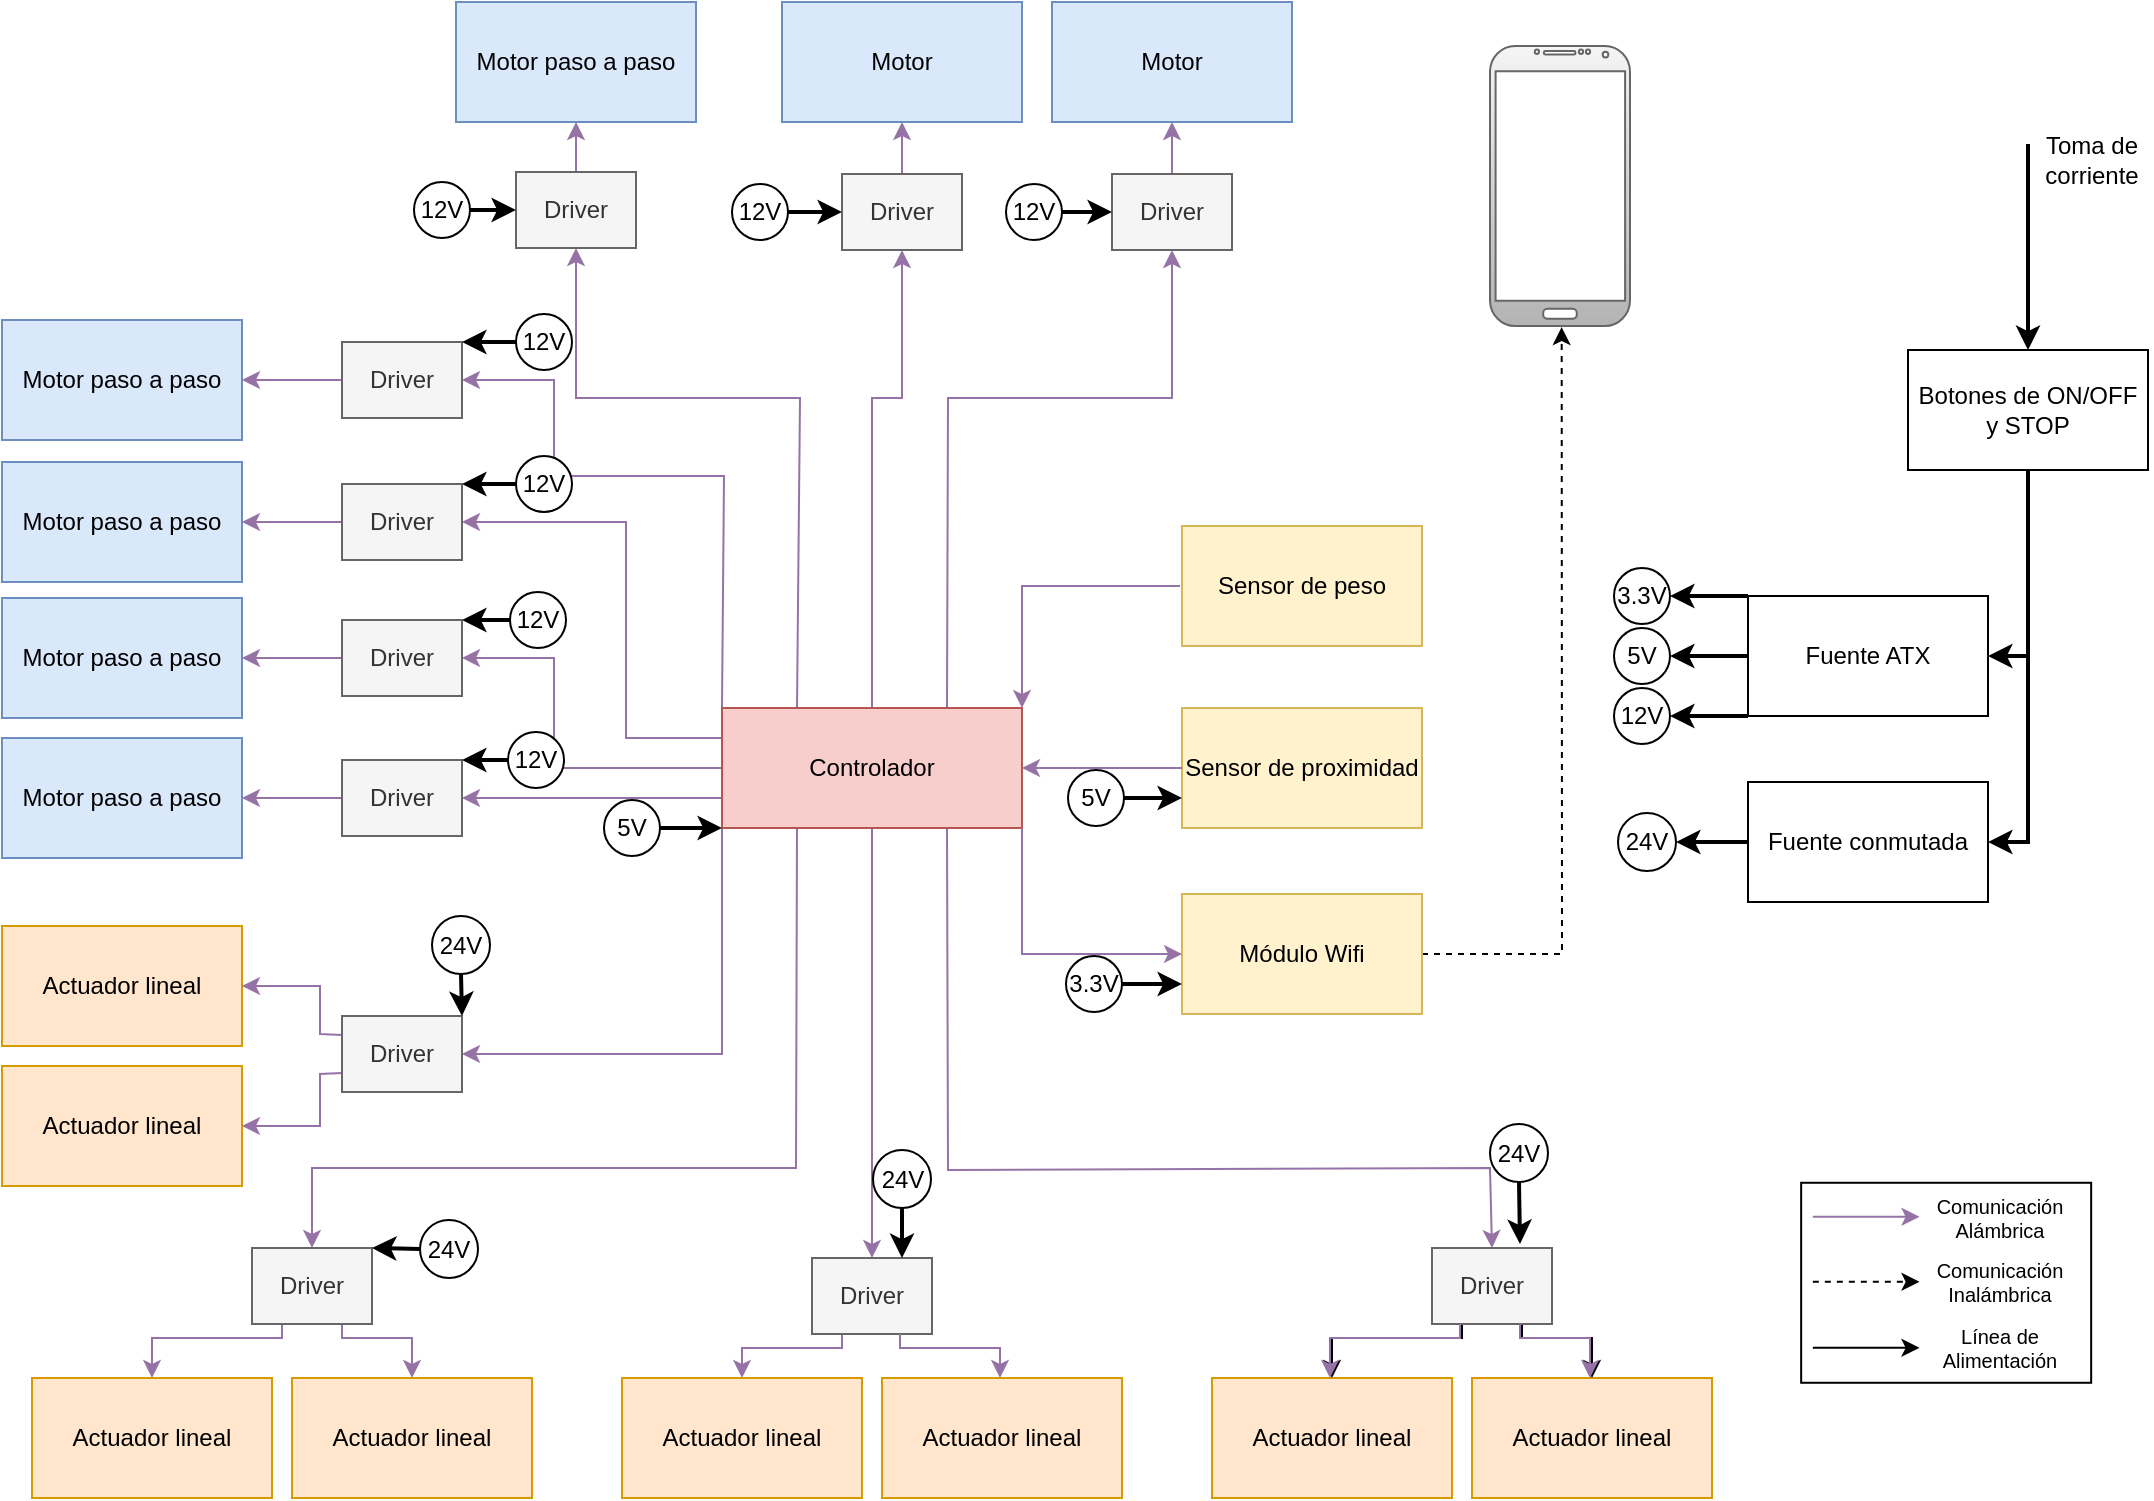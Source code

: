 <mxfile>
    <diagram id="3RIaM0nPobOqY_DHJ4cP" name="Diagrama de bloques">
        <mxGraphModel dx="178" dy="158" grid="1" gridSize="1" guides="1" tooltips="1" connect="1" arrows="1" fold="1" page="1" pageScale="1" pageWidth="1169" pageHeight="827" background="none" math="0" shadow="0">
            <root>
                <mxCell id="ZfgvCWY8uQO-ZzM3Zq0S-0"/>
                <mxCell id="ZfgvCWY8uQO-ZzM3Zq0S-1" parent="ZfgvCWY8uQO-ZzM3Zq0S-0"/>
                <mxCell id="3" style="edgeStyle=none;rounded=0;html=1;exitX=0;exitY=1;exitDx=0;exitDy=0;entryX=1;entryY=0.5;entryDx=0;entryDy=0;strokeColor=#9673A6;" parent="ZfgvCWY8uQO-ZzM3Zq0S-1" source="HcdejfVXzcHdBgpmOW6b-0" target="n4jpI3LOvl5ExqaiL1yZ-33" edge="1">
                    <mxGeometry relative="1" as="geometry">
                        <Array as="points">
                            <mxPoint x="425" y="563"/>
                        </Array>
                    </mxGeometry>
                </mxCell>
                <mxCell id="4" style="edgeStyle=none;rounded=0;html=1;exitX=0.25;exitY=1;exitDx=0;exitDy=0;entryX=0.5;entryY=0;entryDx=0;entryDy=0;strokeColor=#9673A6;" parent="ZfgvCWY8uQO-ZzM3Zq0S-1" source="HcdejfVXzcHdBgpmOW6b-0" target="n4jpI3LOvl5ExqaiL1yZ-22" edge="1">
                    <mxGeometry relative="1" as="geometry">
                        <Array as="points">
                            <mxPoint x="462" y="620"/>
                            <mxPoint x="220" y="620"/>
                        </Array>
                    </mxGeometry>
                </mxCell>
                <mxCell id="5" style="edgeStyle=none;rounded=0;html=1;exitX=0.5;exitY=1;exitDx=0;exitDy=0;entryX=0.5;entryY=0;entryDx=0;entryDy=0;strokeColor=#9673A6;" parent="ZfgvCWY8uQO-ZzM3Zq0S-1" source="HcdejfVXzcHdBgpmOW6b-0" target="n4jpI3LOvl5ExqaiL1yZ-21" edge="1">
                    <mxGeometry relative="1" as="geometry"/>
                </mxCell>
                <mxCell id="10" style="edgeStyle=none;rounded=0;html=1;exitX=0.75;exitY=1;exitDx=0;exitDy=0;entryX=0.5;entryY=0;entryDx=0;entryDy=0;strokeColor=#9673A6;" parent="ZfgvCWY8uQO-ZzM3Zq0S-1" source="HcdejfVXzcHdBgpmOW6b-0" target="n4jpI3LOvl5ExqaiL1yZ-11" edge="1">
                    <mxGeometry relative="1" as="geometry">
                        <Array as="points">
                            <mxPoint x="538" y="621"/>
                            <mxPoint x="809" y="620"/>
                        </Array>
                    </mxGeometry>
                </mxCell>
                <mxCell id="23" style="edgeStyle=none;html=1;entryX=0.5;entryY=1;entryDx=0;entryDy=0;rounded=0;strokeColor=#9673A6;exitX=0.25;exitY=0;exitDx=0;exitDy=0;" parent="ZfgvCWY8uQO-ZzM3Zq0S-1" source="HcdejfVXzcHdBgpmOW6b-0" target="gGgjIgg9ALptXDovg6Rq-4" edge="1">
                    <mxGeometry relative="1" as="geometry">
                        <Array as="points">
                            <mxPoint x="464" y="235"/>
                            <mxPoint x="352" y="235"/>
                        </Array>
                        <mxPoint x="464" y="376" as="sourcePoint"/>
                    </mxGeometry>
                </mxCell>
                <mxCell id="24" style="edgeStyle=none;html=1;exitX=0;exitY=0.25;exitDx=0;exitDy=0;entryX=1;entryY=0.5;entryDx=0;entryDy=0;rounded=0;strokeColor=#9673A6;" parent="ZfgvCWY8uQO-ZzM3Zq0S-1" source="HcdejfVXzcHdBgpmOW6b-0" target="gGgjIgg9ALptXDovg6Rq-1" edge="1">
                    <mxGeometry relative="1" as="geometry">
                        <Array as="points">
                            <mxPoint x="377" y="405"/>
                            <mxPoint x="377" y="297"/>
                        </Array>
                    </mxGeometry>
                </mxCell>
                <mxCell id="25" style="edgeStyle=none;html=1;exitX=0;exitY=0.75;exitDx=0;exitDy=0;entryX=1;entryY=0.5;entryDx=0;entryDy=0;strokeColor=#9673A6;" parent="ZfgvCWY8uQO-ZzM3Zq0S-1" source="HcdejfVXzcHdBgpmOW6b-0" target="gGgjIgg9ALptXDovg6Rq-3" edge="1">
                    <mxGeometry relative="1" as="geometry"/>
                </mxCell>
                <mxCell id="26" style="edgeStyle=none;html=1;exitX=0;exitY=0.5;exitDx=0;exitDy=0;entryX=1;entryY=0.5;entryDx=0;entryDy=0;rounded=0;strokeColor=#9673A6;" parent="ZfgvCWY8uQO-ZzM3Zq0S-1" source="HcdejfVXzcHdBgpmOW6b-0" target="gGgjIgg9ALptXDovg6Rq-2" edge="1">
                    <mxGeometry relative="1" as="geometry">
                        <Array as="points">
                            <mxPoint x="341" y="420"/>
                            <mxPoint x="341" y="365"/>
                        </Array>
                    </mxGeometry>
                </mxCell>
                <mxCell id="27" style="edgeStyle=none;html=1;entryX=1;entryY=0.5;entryDx=0;entryDy=0;rounded=0;strokeColor=#9673A6;exitX=0;exitY=0;exitDx=0;exitDy=0;" parent="ZfgvCWY8uQO-ZzM3Zq0S-1" source="HcdejfVXzcHdBgpmOW6b-0" target="gGgjIgg9ALptXDovg6Rq-0" edge="1">
                    <mxGeometry relative="1" as="geometry">
                        <Array as="points">
                            <mxPoint x="426" y="274"/>
                            <mxPoint x="341" y="274"/>
                            <mxPoint x="341" y="226"/>
                        </Array>
                        <mxPoint x="432" y="372" as="sourcePoint"/>
                    </mxGeometry>
                </mxCell>
                <mxCell id="40" style="edgeStyle=none;rounded=0;html=1;exitX=0.5;exitY=0;exitDx=0;exitDy=0;entryX=0.5;entryY=1;entryDx=0;entryDy=0;strokeColor=#9673A6;" edge="1" parent="ZfgvCWY8uQO-ZzM3Zq0S-1" source="HcdejfVXzcHdBgpmOW6b-0" target="7CPGIxIZQ8hZQyqjK1_T-6">
                    <mxGeometry relative="1" as="geometry">
                        <Array as="points">
                            <mxPoint x="500" y="235"/>
                            <mxPoint x="515" y="235"/>
                        </Array>
                    </mxGeometry>
                </mxCell>
                <mxCell id="41" style="edgeStyle=none;rounded=0;html=1;exitX=0.75;exitY=0;exitDx=0;exitDy=0;entryX=0.5;entryY=1;entryDx=0;entryDy=0;strokeColor=#9673A6;" edge="1" parent="ZfgvCWY8uQO-ZzM3Zq0S-1" source="HcdejfVXzcHdBgpmOW6b-0" target="37">
                    <mxGeometry relative="1" as="geometry">
                        <Array as="points">
                            <mxPoint x="538" y="235"/>
                            <mxPoint x="650" y="235"/>
                        </Array>
                    </mxGeometry>
                </mxCell>
                <mxCell id="HcdejfVXzcHdBgpmOW6b-0" value="Controlador" style="rounded=0;whiteSpace=wrap;html=1;fillColor=#f8cecc;strokeColor=#b85450;" parent="ZfgvCWY8uQO-ZzM3Zq0S-1" vertex="1">
                    <mxGeometry x="425" y="390" width="150" height="60" as="geometry"/>
                </mxCell>
                <mxCell id="HcdejfVXzcHdBgpmOW6b-21" value="Motor paso a paso" style="rounded=0;whiteSpace=wrap;html=1;fillColor=#dae8fc;strokeColor=#6c8ebf;" parent="ZfgvCWY8uQO-ZzM3Zq0S-1" vertex="1">
                    <mxGeometry x="65" y="196" width="120" height="60" as="geometry"/>
                </mxCell>
                <mxCell id="HcdejfVXzcHdBgpmOW6b-22" value="Actuador lineal" style="rounded=0;whiteSpace=wrap;html=1;fillColor=#ffe6cc;strokeColor=#d79b00;" parent="ZfgvCWY8uQO-ZzM3Zq0S-1" vertex="1">
                    <mxGeometry x="800" y="725" width="120" height="60" as="geometry"/>
                </mxCell>
                <mxCell id="HcdejfVXzcHdBgpmOW6b-23" value="Actuador lineal" style="rounded=0;whiteSpace=wrap;html=1;fillColor=#ffe6cc;strokeColor=#d79b00;" parent="ZfgvCWY8uQO-ZzM3Zq0S-1" vertex="1">
                    <mxGeometry x="65" y="569" width="120" height="60" as="geometry"/>
                </mxCell>
                <mxCell id="HcdejfVXzcHdBgpmOW6b-24" value="Motor paso a paso" style="rounded=0;whiteSpace=wrap;html=1;fillColor=#dae8fc;strokeColor=#6c8ebf;" parent="ZfgvCWY8uQO-ZzM3Zq0S-1" vertex="1">
                    <mxGeometry x="65" y="267" width="120" height="60" as="geometry"/>
                </mxCell>
                <mxCell id="HcdejfVXzcHdBgpmOW6b-25" value="Motor paso a paso" style="rounded=0;whiteSpace=wrap;html=1;fillColor=#dae8fc;strokeColor=#6c8ebf;" parent="ZfgvCWY8uQO-ZzM3Zq0S-1" vertex="1">
                    <mxGeometry x="65" y="335" width="120" height="60" as="geometry"/>
                </mxCell>
                <mxCell id="HcdejfVXzcHdBgpmOW6b-26" value="Motor paso a paso" style="rounded=0;whiteSpace=wrap;html=1;fillColor=#dae8fc;strokeColor=#6c8ebf;" parent="ZfgvCWY8uQO-ZzM3Zq0S-1" vertex="1">
                    <mxGeometry x="65" y="405" width="120" height="60" as="geometry"/>
                </mxCell>
                <mxCell id="HcdejfVXzcHdBgpmOW6b-27" value="Actuador lineal" style="rounded=0;whiteSpace=wrap;html=1;fillColor=#ffe6cc;strokeColor=#d79b00;" parent="ZfgvCWY8uQO-ZzM3Zq0S-1" vertex="1">
                    <mxGeometry x="80" y="725" width="120" height="60" as="geometry"/>
                </mxCell>
                <mxCell id="HcdejfVXzcHdBgpmOW6b-28" value="Actuador lineal" style="rounded=0;whiteSpace=wrap;html=1;fillColor=#ffe6cc;strokeColor=#d79b00;" parent="ZfgvCWY8uQO-ZzM3Zq0S-1" vertex="1">
                    <mxGeometry x="505" y="725" width="120" height="60" as="geometry"/>
                </mxCell>
                <mxCell id="HcdejfVXzcHdBgpmOW6b-29" value="Actuador lineal" style="rounded=0;whiteSpace=wrap;html=1;fillColor=#ffe6cc;strokeColor=#d79b00;" parent="ZfgvCWY8uQO-ZzM3Zq0S-1" vertex="1">
                    <mxGeometry x="670" y="725" width="120" height="60" as="geometry"/>
                </mxCell>
                <mxCell id="HcdejfVXzcHdBgpmOW6b-30" value="Actuador lineal" style="rounded=0;whiteSpace=wrap;html=1;fillColor=#ffe6cc;strokeColor=#d79b00;" parent="ZfgvCWY8uQO-ZzM3Zq0S-1" vertex="1">
                    <mxGeometry x="210" y="725" width="120" height="60" as="geometry"/>
                </mxCell>
                <mxCell id="HcdejfVXzcHdBgpmOW6b-31" value="Actuador lineal" style="rounded=0;whiteSpace=wrap;html=1;fillColor=#ffe6cc;strokeColor=#d79b00;" parent="ZfgvCWY8uQO-ZzM3Zq0S-1" vertex="1">
                    <mxGeometry x="375" y="725" width="120" height="60" as="geometry"/>
                </mxCell>
                <mxCell id="HcdejfVXzcHdBgpmOW6b-13" value="Actuador lineal" style="rounded=0;whiteSpace=wrap;html=1;fillColor=#ffe6cc;strokeColor=#d79b00;" parent="ZfgvCWY8uQO-ZzM3Zq0S-1" vertex="1">
                    <mxGeometry x="65" y="499" width="120" height="60" as="geometry"/>
                </mxCell>
                <mxCell id="HcdejfVXzcHdBgpmOW6b-16" value="" style="verticalLabelPosition=bottom;verticalAlign=top;html=1;shadow=0;dashed=0;strokeWidth=1;shape=mxgraph.android.phone2;strokeColor=#666666;fillColor=#f5f5f5;gradientColor=#b3b3b3;" parent="ZfgvCWY8uQO-ZzM3Zq0S-1" vertex="1">
                    <mxGeometry x="809" y="59" width="70" height="140" as="geometry"/>
                </mxCell>
                <mxCell id="HcdejfVXzcHdBgpmOW6b-17" value="Sensor de proximidad" style="rounded=0;whiteSpace=wrap;html=1;fillColor=#fff2cc;strokeColor=#d6b656;" parent="ZfgvCWY8uQO-ZzM3Zq0S-1" vertex="1">
                    <mxGeometry x="655" y="390" width="120" height="60" as="geometry"/>
                </mxCell>
                <mxCell id="36" style="edgeStyle=none;rounded=0;html=1;exitX=1;exitY=0.5;exitDx=0;exitDy=0;entryX=0.512;entryY=1.004;entryDx=0;entryDy=0;entryPerimeter=0;startArrow=none;startFill=0;endArrow=classic;endFill=1;strokeColor=#000000;dashed=1;" parent="ZfgvCWY8uQO-ZzM3Zq0S-1" source="HcdejfVXzcHdBgpmOW6b-18" target="HcdejfVXzcHdBgpmOW6b-16" edge="1">
                    <mxGeometry relative="1" as="geometry">
                        <Array as="points">
                            <mxPoint x="845" y="513"/>
                        </Array>
                    </mxGeometry>
                </mxCell>
                <mxCell id="HcdejfVXzcHdBgpmOW6b-18" value="Módulo Wifi" style="rounded=0;whiteSpace=wrap;html=1;fillColor=#fff2cc;strokeColor=#d6b656;" parent="ZfgvCWY8uQO-ZzM3Zq0S-1" vertex="1">
                    <mxGeometry x="655" y="483" width="120" height="60" as="geometry"/>
                </mxCell>
                <mxCell id="HcdejfVXzcHdBgpmOW6b-6" value="Motor" style="rounded=0;whiteSpace=wrap;html=1;fillColor=#dae8fc;strokeColor=#6c8ebf;" parent="ZfgvCWY8uQO-ZzM3Zq0S-1" vertex="1">
                    <mxGeometry x="590" y="37" width="120" height="60" as="geometry"/>
                </mxCell>
                <mxCell id="HcdejfVXzcHdBgpmOW6b-7" value="Sensor de peso" style="rounded=0;whiteSpace=wrap;html=1;fillColor=#fff2cc;strokeColor=#d6b656;" parent="ZfgvCWY8uQO-ZzM3Zq0S-1" vertex="1">
                    <mxGeometry x="655" y="299" width="120" height="60" as="geometry"/>
                </mxCell>
                <mxCell id="HcdejfVXzcHdBgpmOW6b-10" value="Motor paso a paso" style="rounded=0;whiteSpace=wrap;html=1;fillColor=#dae8fc;strokeColor=#6c8ebf;" parent="ZfgvCWY8uQO-ZzM3Zq0S-1" vertex="1">
                    <mxGeometry x="292" y="37" width="120" height="60" as="geometry"/>
                </mxCell>
                <mxCell id="HcdejfVXzcHdBgpmOW6b-3" value="Motor" style="rounded=0;whiteSpace=wrap;html=1;fillColor=#dae8fc;strokeColor=#6c8ebf;" parent="ZfgvCWY8uQO-ZzM3Zq0S-1" vertex="1">
                    <mxGeometry x="455" y="37" width="120" height="60" as="geometry"/>
                </mxCell>
                <mxCell id="31" style="edgeStyle=none;html=1;exitX=0;exitY=0.5;exitDx=0;exitDy=0;entryX=1;entryY=0.5;entryDx=0;entryDy=0;strokeColor=#9673A6;" parent="ZfgvCWY8uQO-ZzM3Zq0S-1" source="gGgjIgg9ALptXDovg6Rq-0" target="HcdejfVXzcHdBgpmOW6b-21" edge="1">
                    <mxGeometry relative="1" as="geometry"/>
                </mxCell>
                <mxCell id="gGgjIgg9ALptXDovg6Rq-0" value="Driver" style="rounded=0;whiteSpace=wrap;html=1;fillColor=#f5f5f5;fontColor=#333333;strokeColor=#666666;" parent="ZfgvCWY8uQO-ZzM3Zq0S-1" vertex="1">
                    <mxGeometry x="235" y="207" width="60" height="38" as="geometry"/>
                </mxCell>
                <mxCell id="30" style="edgeStyle=none;html=1;exitX=0;exitY=0.5;exitDx=0;exitDy=0;entryX=1;entryY=0.5;entryDx=0;entryDy=0;strokeColor=#9673A6;" parent="ZfgvCWY8uQO-ZzM3Zq0S-1" source="gGgjIgg9ALptXDovg6Rq-1" target="HcdejfVXzcHdBgpmOW6b-24" edge="1">
                    <mxGeometry relative="1" as="geometry"/>
                </mxCell>
                <mxCell id="gGgjIgg9ALptXDovg6Rq-1" value="Driver" style="rounded=0;whiteSpace=wrap;html=1;fillColor=#f5f5f5;fontColor=#333333;strokeColor=#666666;" parent="ZfgvCWY8uQO-ZzM3Zq0S-1" vertex="1">
                    <mxGeometry x="235" y="278" width="60" height="38" as="geometry"/>
                </mxCell>
                <mxCell id="29" style="edgeStyle=none;html=1;exitX=0;exitY=0.5;exitDx=0;exitDy=0;entryX=1;entryY=0.5;entryDx=0;entryDy=0;strokeColor=#9673A6;" parent="ZfgvCWY8uQO-ZzM3Zq0S-1" source="gGgjIgg9ALptXDovg6Rq-2" target="HcdejfVXzcHdBgpmOW6b-25" edge="1">
                    <mxGeometry relative="1" as="geometry"/>
                </mxCell>
                <mxCell id="gGgjIgg9ALptXDovg6Rq-2" value="Driver" style="rounded=0;whiteSpace=wrap;html=1;fillColor=#f5f5f5;fontColor=#333333;strokeColor=#666666;" parent="ZfgvCWY8uQO-ZzM3Zq0S-1" vertex="1">
                    <mxGeometry x="235" y="346" width="60" height="38" as="geometry"/>
                </mxCell>
                <mxCell id="28" style="edgeStyle=none;html=1;exitX=0;exitY=0.5;exitDx=0;exitDy=0;entryX=1;entryY=0.5;entryDx=0;entryDy=0;strokeColor=#9673A6;" parent="ZfgvCWY8uQO-ZzM3Zq0S-1" source="gGgjIgg9ALptXDovg6Rq-3" target="HcdejfVXzcHdBgpmOW6b-26" edge="1">
                    <mxGeometry relative="1" as="geometry"/>
                </mxCell>
                <mxCell id="gGgjIgg9ALptXDovg6Rq-3" value="Driver" style="rounded=0;whiteSpace=wrap;html=1;fillColor=#f5f5f5;fontColor=#333333;strokeColor=#666666;" parent="ZfgvCWY8uQO-ZzM3Zq0S-1" vertex="1">
                    <mxGeometry x="235" y="416" width="60" height="38" as="geometry"/>
                </mxCell>
                <mxCell id="32" style="edgeStyle=none;rounded=0;html=1;exitX=0.5;exitY=0;exitDx=0;exitDy=0;entryX=0.5;entryY=1;entryDx=0;entryDy=0;strokeColor=#9673A6;" parent="ZfgvCWY8uQO-ZzM3Zq0S-1" source="gGgjIgg9ALptXDovg6Rq-4" target="HcdejfVXzcHdBgpmOW6b-10" edge="1">
                    <mxGeometry relative="1" as="geometry"/>
                </mxCell>
                <mxCell id="gGgjIgg9ALptXDovg6Rq-4" value="Driver" style="rounded=0;whiteSpace=wrap;html=1;fillColor=#f5f5f5;fontColor=#333333;strokeColor=#666666;" parent="ZfgvCWY8uQO-ZzM3Zq0S-1" vertex="1">
                    <mxGeometry x="322" y="122" width="60" height="38" as="geometry"/>
                </mxCell>
                <mxCell id="11" style="edgeStyle=none;rounded=0;html=1;exitX=0.25;exitY=1;exitDx=0;exitDy=0;entryX=0.5;entryY=0;entryDx=0;entryDy=0;" parent="ZfgvCWY8uQO-ZzM3Zq0S-1" source="n4jpI3LOvl5ExqaiL1yZ-11" target="HcdejfVXzcHdBgpmOW6b-29" edge="1">
                    <mxGeometry relative="1" as="geometry">
                        <Array as="points">
                            <mxPoint x="795" y="705"/>
                            <mxPoint x="730" y="705"/>
                        </Array>
                    </mxGeometry>
                </mxCell>
                <mxCell id="12" style="edgeStyle=none;rounded=0;html=1;exitX=0.75;exitY=1;exitDx=0;exitDy=0;entryX=0.5;entryY=0;entryDx=0;entryDy=0;" parent="ZfgvCWY8uQO-ZzM3Zq0S-1" source="n4jpI3LOvl5ExqaiL1yZ-11" target="HcdejfVXzcHdBgpmOW6b-22" edge="1">
                    <mxGeometry relative="1" as="geometry">
                        <Array as="points">
                            <mxPoint x="825" y="705"/>
                            <mxPoint x="860" y="705"/>
                        </Array>
                    </mxGeometry>
                </mxCell>
                <mxCell id="n4jpI3LOvl5ExqaiL1yZ-11" value="Driver" style="rounded=0;whiteSpace=wrap;html=1;fillColor=#f5f5f5;fontColor=#333333;strokeColor=#666666;" parent="ZfgvCWY8uQO-ZzM3Zq0S-1" vertex="1">
                    <mxGeometry x="780" y="660" width="60" height="38" as="geometry"/>
                </mxCell>
                <mxCell id="6" style="edgeStyle=none;rounded=0;html=1;exitX=0.25;exitY=1;exitDx=0;exitDy=0;entryX=0.5;entryY=0;entryDx=0;entryDy=0;strokeColor=#9673A6;" parent="ZfgvCWY8uQO-ZzM3Zq0S-1" source="n4jpI3LOvl5ExqaiL1yZ-21" target="HcdejfVXzcHdBgpmOW6b-31" edge="1">
                    <mxGeometry relative="1" as="geometry">
                        <Array as="points">
                            <mxPoint x="485" y="710"/>
                            <mxPoint x="435" y="710"/>
                        </Array>
                    </mxGeometry>
                </mxCell>
                <mxCell id="n4jpI3LOvl5ExqaiL1yZ-21" value="Driver" style="rounded=0;whiteSpace=wrap;html=1;fillColor=#f5f5f5;fontColor=#333333;strokeColor=#666666;" parent="ZfgvCWY8uQO-ZzM3Zq0S-1" vertex="1">
                    <mxGeometry x="470" y="665" width="60" height="38" as="geometry"/>
                </mxCell>
                <mxCell id="8" style="edgeStyle=none;rounded=0;html=1;exitX=0.25;exitY=1;exitDx=0;exitDy=0;entryX=0.5;entryY=0;entryDx=0;entryDy=0;strokeColor=#9673A6;" parent="ZfgvCWY8uQO-ZzM3Zq0S-1" source="n4jpI3LOvl5ExqaiL1yZ-22" target="HcdejfVXzcHdBgpmOW6b-27" edge="1">
                    <mxGeometry relative="1" as="geometry">
                        <Array as="points">
                            <mxPoint x="205" y="705"/>
                            <mxPoint x="140" y="705"/>
                        </Array>
                    </mxGeometry>
                </mxCell>
                <mxCell id="9" style="edgeStyle=none;rounded=0;html=1;exitX=0.75;exitY=1;exitDx=0;exitDy=0;entryX=0.5;entryY=0;entryDx=0;entryDy=0;strokeColor=#9673A6;" parent="ZfgvCWY8uQO-ZzM3Zq0S-1" source="n4jpI3LOvl5ExqaiL1yZ-22" target="HcdejfVXzcHdBgpmOW6b-30" edge="1">
                    <mxGeometry relative="1" as="geometry">
                        <Array as="points">
                            <mxPoint x="235" y="705"/>
                            <mxPoint x="270" y="705"/>
                        </Array>
                    </mxGeometry>
                </mxCell>
                <mxCell id="n4jpI3LOvl5ExqaiL1yZ-22" value="Driver" style="rounded=0;whiteSpace=wrap;html=1;fillColor=#f5f5f5;fontColor=#333333;strokeColor=#666666;" parent="ZfgvCWY8uQO-ZzM3Zq0S-1" vertex="1">
                    <mxGeometry x="190" y="660" width="60" height="38" as="geometry"/>
                </mxCell>
                <mxCell id="14" style="edgeStyle=none;rounded=0;html=1;exitX=0;exitY=0.25;exitDx=0;exitDy=0;entryX=1;entryY=0.5;entryDx=0;entryDy=0;strokeColor=#9673A6;" parent="ZfgvCWY8uQO-ZzM3Zq0S-1" source="n4jpI3LOvl5ExqaiL1yZ-33" target="HcdejfVXzcHdBgpmOW6b-13" edge="1">
                    <mxGeometry relative="1" as="geometry">
                        <Array as="points">
                            <mxPoint x="224" y="553"/>
                            <mxPoint x="224" y="529"/>
                        </Array>
                    </mxGeometry>
                </mxCell>
                <mxCell id="15" style="edgeStyle=none;rounded=0;html=1;exitX=0;exitY=0.75;exitDx=0;exitDy=0;entryX=1;entryY=0.5;entryDx=0;entryDy=0;strokeColor=#9673A6;" parent="ZfgvCWY8uQO-ZzM3Zq0S-1" source="n4jpI3LOvl5ExqaiL1yZ-33" target="HcdejfVXzcHdBgpmOW6b-23" edge="1">
                    <mxGeometry relative="1" as="geometry">
                        <Array as="points">
                            <mxPoint x="224" y="573"/>
                            <mxPoint x="224" y="599"/>
                        </Array>
                    </mxGeometry>
                </mxCell>
                <mxCell id="n4jpI3LOvl5ExqaiL1yZ-33" value="Driver" style="rounded=0;whiteSpace=wrap;html=1;fillColor=#f5f5f5;fontColor=#333333;strokeColor=#666666;" parent="ZfgvCWY8uQO-ZzM3Zq0S-1" vertex="1">
                    <mxGeometry x="235" y="544" width="60" height="38" as="geometry"/>
                </mxCell>
                <mxCell id="38" style="edgeStyle=none;html=1;exitX=0.5;exitY=0;exitDx=0;exitDy=0;entryX=0.5;entryY=1;entryDx=0;entryDy=0;rounded=0;strokeColor=#9673A6;" edge="1" parent="ZfgvCWY8uQO-ZzM3Zq0S-1" source="7CPGIxIZQ8hZQyqjK1_T-6" target="HcdejfVXzcHdBgpmOW6b-3">
                    <mxGeometry relative="1" as="geometry"/>
                </mxCell>
                <mxCell id="7CPGIxIZQ8hZQyqjK1_T-6" value="Driver" style="rounded=0;whiteSpace=wrap;html=1;fillColor=#f5f5f5;fontColor=#333333;strokeColor=#666666;" parent="ZfgvCWY8uQO-ZzM3Zq0S-1" vertex="1">
                    <mxGeometry x="485" y="123" width="60" height="38" as="geometry"/>
                </mxCell>
                <mxCell id="QLe5TOkUhKTWw5E4cF2b-10" value="" style="group" parent="ZfgvCWY8uQO-ZzM3Zq0S-1" vertex="1" connectable="0">
                    <mxGeometry x="970.416" y="630.607" width="139.164" height="96.783" as="geometry"/>
                </mxCell>
                <mxCell id="QLe5TOkUhKTWw5E4cF2b-1" value="" style="rounded=0;whiteSpace=wrap;html=1;" parent="QLe5TOkUhKTWw5E4cF2b-10" vertex="1">
                    <mxGeometry x="-5.836" y="-3.217" width="145" height="100" as="geometry"/>
                </mxCell>
                <mxCell id="QLe5TOkUhKTWw5E4cF2b-6" value="Comunicación Alámbrica" style="text;html=1;strokeColor=none;fillColor=none;align=center;verticalAlign=middle;whiteSpace=wrap;rounded=0;fontSize=10;" parent="QLe5TOkUhKTWw5E4cF2b-10" vertex="1">
                    <mxGeometry x="53.329" width="80" height="28.065" as="geometry"/>
                </mxCell>
                <mxCell id="QLe5TOkUhKTWw5E4cF2b-3" value="" style="endArrow=classic;html=1;rounded=0;sourcePerimeterSpacing=0;strokeColor=#9673a6;strokeWidth=1;jumpSize=6;fillColor=#e1d5e7;" parent="QLe5TOkUhKTWw5E4cF2b-10" edge="1">
                    <mxGeometry width="50" height="50" relative="1" as="geometry">
                        <mxPoint y="13.821" as="sourcePoint"/>
                        <mxPoint x="53.333" y="13.821" as="targetPoint"/>
                    </mxGeometry>
                </mxCell>
                <mxCell id="QLe5TOkUhKTWw5E4cF2b-4" value="" style="endArrow=classic;html=1;rounded=0;sourcePerimeterSpacing=0;strokeColor=default;strokeWidth=1;jumpSize=6;dashed=1;" parent="QLe5TOkUhKTWw5E4cF2b-10" edge="1">
                    <mxGeometry width="50" height="50" relative="1" as="geometry">
                        <mxPoint y="46.32" as="sourcePoint"/>
                        <mxPoint x="53.333" y="46.32" as="targetPoint"/>
                    </mxGeometry>
                </mxCell>
                <mxCell id="QLe5TOkUhKTWw5E4cF2b-5" value="" style="endArrow=classic;html=1;rounded=0;sourcePerimeterSpacing=0;strokeColor=default;strokeWidth=1;jumpSize=6;" parent="QLe5TOkUhKTWw5E4cF2b-10" edge="1">
                    <mxGeometry width="50" height="50" relative="1" as="geometry">
                        <mxPoint y="79.32" as="sourcePoint"/>
                        <mxPoint x="53.333" y="79.32" as="targetPoint"/>
                    </mxGeometry>
                </mxCell>
                <mxCell id="QLe5TOkUhKTWw5E4cF2b-7" value="Comunicación Inalámbrica" style="text;html=1;strokeColor=none;fillColor=none;align=center;verticalAlign=middle;whiteSpace=wrap;rounded=0;fontSize=10;" parent="QLe5TOkUhKTWw5E4cF2b-10" vertex="1">
                    <mxGeometry x="53.329" y="32.499" width="80" height="28.065" as="geometry"/>
                </mxCell>
                <mxCell id="QLe5TOkUhKTWw5E4cF2b-8" value="Línea de Alimentación" style="text;html=1;strokeColor=none;fillColor=none;align=center;verticalAlign=middle;whiteSpace=wrap;rounded=0;fontSize=10;" parent="QLe5TOkUhKTWw5E4cF2b-10" vertex="1">
                    <mxGeometry x="53.329" y="65.499" width="80" height="28.065" as="geometry"/>
                </mxCell>
                <mxCell id="16" value="" style="endArrow=none;html=1;entryX=0;entryY=0.5;entryDx=0;entryDy=0;rounded=0;strokeColor=#9673A6;exitX=1;exitY=0;exitDx=0;exitDy=0;endFill=0;startArrow=classic;startFill=1;" parent="ZfgvCWY8uQO-ZzM3Zq0S-1" source="HcdejfVXzcHdBgpmOW6b-0" edge="1">
                    <mxGeometry width="50" height="50" relative="1" as="geometry">
                        <mxPoint x="579" y="386" as="sourcePoint"/>
                        <mxPoint x="654" y="329" as="targetPoint"/>
                        <Array as="points">
                            <mxPoint x="575" y="329"/>
                        </Array>
                    </mxGeometry>
                </mxCell>
                <mxCell id="17" style="edgeStyle=none;rounded=0;html=1;exitX=0.75;exitY=1;exitDx=0;exitDy=0;entryX=0.5;entryY=0;entryDx=0;entryDy=0;strokeColor=#9673A6;" parent="ZfgvCWY8uQO-ZzM3Zq0S-1" edge="1">
                    <mxGeometry relative="1" as="geometry">
                        <mxPoint x="824" y="698" as="sourcePoint"/>
                        <mxPoint x="859" y="725" as="targetPoint"/>
                        <Array as="points">
                            <mxPoint x="824" y="705"/>
                            <mxPoint x="859" y="705"/>
                        </Array>
                    </mxGeometry>
                </mxCell>
                <mxCell id="18" style="edgeStyle=none;rounded=0;html=1;exitX=0.25;exitY=1;exitDx=0;exitDy=0;entryX=0.5;entryY=0;entryDx=0;entryDy=0;strokeColor=#9673A6;" parent="ZfgvCWY8uQO-ZzM3Zq0S-1" edge="1">
                    <mxGeometry relative="1" as="geometry">
                        <mxPoint x="794" y="698" as="sourcePoint"/>
                        <mxPoint x="729" y="725" as="targetPoint"/>
                        <Array as="points">
                            <mxPoint x="794" y="705"/>
                            <mxPoint x="729" y="705"/>
                        </Array>
                    </mxGeometry>
                </mxCell>
                <mxCell id="19" style="edgeStyle=none;rounded=0;html=1;exitX=0.75;exitY=1;exitDx=0;exitDy=0;entryX=0.5;entryY=0;entryDx=0;entryDy=0;strokeColor=#9673A6;" parent="ZfgvCWY8uQO-ZzM3Zq0S-1" edge="1">
                    <mxGeometry relative="1" as="geometry">
                        <mxPoint x="514" y="703" as="sourcePoint"/>
                        <mxPoint x="564" y="725" as="targetPoint"/>
                        <Array as="points">
                            <mxPoint x="514" y="710"/>
                            <mxPoint x="564" y="710"/>
                        </Array>
                    </mxGeometry>
                </mxCell>
                <mxCell id="20" value="" style="endArrow=none;html=1;rounded=0;strokeColor=#9673A6;exitX=1;exitY=0.5;exitDx=0;exitDy=0;entryX=0;entryY=0.5;entryDx=0;entryDy=0;endFill=0;startArrow=classic;startFill=1;" parent="ZfgvCWY8uQO-ZzM3Zq0S-1" source="HcdejfVXzcHdBgpmOW6b-0" target="HcdejfVXzcHdBgpmOW6b-17" edge="1">
                    <mxGeometry width="50" height="50" relative="1" as="geometry">
                        <mxPoint x="586" y="464" as="sourcePoint"/>
                        <mxPoint x="636" y="414" as="targetPoint"/>
                    </mxGeometry>
                </mxCell>
                <mxCell id="21" value="" style="endArrow=classic;html=1;rounded=0;strokeColor=#9673A6;exitX=1;exitY=1;exitDx=0;exitDy=0;entryX=0;entryY=0.5;entryDx=0;entryDy=0;" parent="ZfgvCWY8uQO-ZzM3Zq0S-1" source="HcdejfVXzcHdBgpmOW6b-0" target="HcdejfVXzcHdBgpmOW6b-18" edge="1">
                    <mxGeometry width="50" height="50" relative="1" as="geometry">
                        <mxPoint x="586" y="464" as="sourcePoint"/>
                        <mxPoint x="636" y="414" as="targetPoint"/>
                        <Array as="points">
                            <mxPoint x="575" y="513"/>
                        </Array>
                    </mxGeometry>
                </mxCell>
                <mxCell id="44" style="edgeStyle=none;rounded=0;html=1;exitX=0.5;exitY=1;exitDx=0;exitDy=0;entryX=1;entryY=0.5;entryDx=0;entryDy=0;strokeColor=#000000;strokeWidth=2;" edge="1" parent="ZfgvCWY8uQO-ZzM3Zq0S-1" source="xd3VHYTVoDXf9ygHEMZ8-38" target="42">
                    <mxGeometry relative="1" as="geometry">
                        <Array as="points">
                            <mxPoint x="1078" y="364"/>
                        </Array>
                    </mxGeometry>
                </mxCell>
                <mxCell id="xd3VHYTVoDXf9ygHEMZ8-38" value="Botones de ON/OFF y STOP" style="rounded=0;whiteSpace=wrap;html=1;" parent="ZfgvCWY8uQO-ZzM3Zq0S-1" vertex="1">
                    <mxGeometry x="1018" y="211" width="120" height="60" as="geometry"/>
                </mxCell>
                <mxCell id="xd3VHYTVoDXf9ygHEMZ8-39" value="" style="endArrow=classic;html=1;rounded=0;strokeColor=#000000;entryX=0.5;entryY=0;entryDx=0;entryDy=0;strokeWidth=2;" parent="ZfgvCWY8uQO-ZzM3Zq0S-1" target="xd3VHYTVoDXf9ygHEMZ8-38" edge="1">
                    <mxGeometry width="50" height="50" relative="1" as="geometry">
                        <mxPoint x="1078" y="108" as="sourcePoint"/>
                        <mxPoint x="900" y="236" as="targetPoint"/>
                    </mxGeometry>
                </mxCell>
                <mxCell id="xd3VHYTVoDXf9ygHEMZ8-40" value="Toma de corriente" style="text;html=1;strokeColor=none;fillColor=none;align=center;verticalAlign=middle;whiteSpace=wrap;rounded=0;" parent="ZfgvCWY8uQO-ZzM3Zq0S-1" vertex="1">
                    <mxGeometry x="1080" y="101" width="60" height="30" as="geometry"/>
                </mxCell>
                <mxCell id="39" style="edgeStyle=none;html=1;entryX=0.5;entryY=1;entryDx=0;entryDy=0;rounded=0;strokeColor=#9673A6;" edge="1" parent="ZfgvCWY8uQO-ZzM3Zq0S-1" source="37" target="HcdejfVXzcHdBgpmOW6b-6">
                    <mxGeometry relative="1" as="geometry"/>
                </mxCell>
                <mxCell id="37" value="Driver" style="rounded=0;whiteSpace=wrap;html=1;fillColor=#f5f5f5;fontColor=#333333;strokeColor=#666666;" vertex="1" parent="ZfgvCWY8uQO-ZzM3Zq0S-1">
                    <mxGeometry x="620" y="123" width="60" height="38" as="geometry"/>
                </mxCell>
                <mxCell id="42" value="Fuente ATX" style="rounded=0;whiteSpace=wrap;html=1;" vertex="1" parent="ZfgvCWY8uQO-ZzM3Zq0S-1">
                    <mxGeometry x="938" y="334" width="120" height="60" as="geometry"/>
                </mxCell>
                <mxCell id="43" value="Fuente conmutada" style="rounded=0;whiteSpace=wrap;html=1;" vertex="1" parent="ZfgvCWY8uQO-ZzM3Zq0S-1">
                    <mxGeometry x="938" y="427" width="120" height="60" as="geometry"/>
                </mxCell>
                <mxCell id="47" value="" style="endArrow=classic;html=1;rounded=0;strokeColor=#000000;strokeWidth=2;entryX=1;entryY=0.5;entryDx=0;entryDy=0;" edge="1" parent="ZfgvCWY8uQO-ZzM3Zq0S-1" target="43">
                    <mxGeometry width="50" height="50" relative="1" as="geometry">
                        <mxPoint x="1078" y="363" as="sourcePoint"/>
                        <mxPoint x="1191" y="348" as="targetPoint"/>
                        <Array as="points">
                            <mxPoint x="1078" y="457"/>
                        </Array>
                    </mxGeometry>
                </mxCell>
                <mxCell id="48" value="" style="endArrow=classic;html=1;rounded=0;strokeColor=#000000;strokeWidth=2;exitX=0;exitY=0;exitDx=0;exitDy=0;" edge="1" parent="ZfgvCWY8uQO-ZzM3Zq0S-1" source="42" target="49">
                    <mxGeometry width="50" height="50" relative="1" as="geometry">
                        <mxPoint x="739" y="464" as="sourcePoint"/>
                        <mxPoint x="907" y="349" as="targetPoint"/>
                    </mxGeometry>
                </mxCell>
                <mxCell id="49" value="3.3V" style="ellipse;whiteSpace=wrap;html=1;aspect=fixed;" vertex="1" parent="ZfgvCWY8uQO-ZzM3Zq0S-1">
                    <mxGeometry x="871" y="320" width="28" height="28" as="geometry"/>
                </mxCell>
                <mxCell id="50" value="" style="endArrow=classic;html=1;rounded=0;strokeColor=#000000;strokeWidth=2;exitX=0;exitY=0.5;exitDx=0;exitDy=0;" edge="1" parent="ZfgvCWY8uQO-ZzM3Zq0S-1" target="51" source="42">
                    <mxGeometry width="50" height="50" relative="1" as="geometry">
                        <mxPoint x="929" y="368" as="sourcePoint"/>
                        <mxPoint x="902" y="381" as="targetPoint"/>
                    </mxGeometry>
                </mxCell>
                <mxCell id="51" value="5V" style="ellipse;whiteSpace=wrap;html=1;aspect=fixed;" vertex="1" parent="ZfgvCWY8uQO-ZzM3Zq0S-1">
                    <mxGeometry x="871" y="350" width="28" height="28" as="geometry"/>
                </mxCell>
                <mxCell id="52" value="" style="endArrow=classic;html=1;rounded=0;strokeColor=#000000;strokeWidth=2;exitX=0;exitY=1;exitDx=0;exitDy=0;" edge="1" parent="ZfgvCWY8uQO-ZzM3Zq0S-1" target="53" source="42">
                    <mxGeometry width="50" height="50" relative="1" as="geometry">
                        <mxPoint x="944" y="391" as="sourcePoint"/>
                        <mxPoint x="907" y="409" as="targetPoint"/>
                    </mxGeometry>
                </mxCell>
                <mxCell id="53" value="12V" style="ellipse;whiteSpace=wrap;html=1;aspect=fixed;" vertex="1" parent="ZfgvCWY8uQO-ZzM3Zq0S-1">
                    <mxGeometry x="871" y="380" width="28" height="28" as="geometry"/>
                </mxCell>
                <mxCell id="54" value="" style="endArrow=classic;html=1;rounded=0;strokeColor=#000000;strokeWidth=2;exitX=0;exitY=0.5;exitDx=0;exitDy=0;exitPerimeter=0;" edge="1" parent="ZfgvCWY8uQO-ZzM3Zq0S-1" target="55" source="43">
                    <mxGeometry width="50" height="50" relative="1" as="geometry">
                        <mxPoint x="938" y="455.5" as="sourcePoint"/>
                        <mxPoint x="909" y="471.5" as="targetPoint"/>
                    </mxGeometry>
                </mxCell>
                <mxCell id="55" value="24V" style="ellipse;whiteSpace=wrap;html=1;aspect=fixed;" vertex="1" parent="ZfgvCWY8uQO-ZzM3Zq0S-1">
                    <mxGeometry x="873" y="442.5" width="29" height="29" as="geometry"/>
                </mxCell>
                <mxCell id="56" value="3.3V" style="ellipse;whiteSpace=wrap;html=1;aspect=fixed;" vertex="1" parent="ZfgvCWY8uQO-ZzM3Zq0S-1">
                    <mxGeometry x="597" y="514" width="28" height="28" as="geometry"/>
                </mxCell>
                <mxCell id="57" value="" style="endArrow=classic;html=1;rounded=0;strokeColor=#000000;strokeWidth=2;exitX=1;exitY=0.5;exitDx=0;exitDy=0;entryX=0;entryY=0.75;entryDx=0;entryDy=0;" edge="1" parent="ZfgvCWY8uQO-ZzM3Zq0S-1" source="56" target="HcdejfVXzcHdBgpmOW6b-18">
                    <mxGeometry width="50" height="50" relative="1" as="geometry">
                        <mxPoint x="661" y="556.25" as="sourcePoint"/>
                        <mxPoint x="621.998" y="555.998" as="targetPoint"/>
                    </mxGeometry>
                </mxCell>
                <mxCell id="58" value="5V" style="ellipse;whiteSpace=wrap;html=1;aspect=fixed;" vertex="1" parent="ZfgvCWY8uQO-ZzM3Zq0S-1">
                    <mxGeometry x="366" y="436" width="28" height="28" as="geometry"/>
                </mxCell>
                <mxCell id="59" value="5V" style="ellipse;whiteSpace=wrap;html=1;aspect=fixed;" vertex="1" parent="ZfgvCWY8uQO-ZzM3Zq0S-1">
                    <mxGeometry x="598" y="421" width="28" height="28" as="geometry"/>
                </mxCell>
                <mxCell id="60" value="" style="endArrow=classic;html=1;rounded=0;strokeColor=#000000;strokeWidth=2;exitX=1;exitY=0.5;exitDx=0;exitDy=0;entryX=0;entryY=0.75;entryDx=0;entryDy=0;" edge="1" parent="ZfgvCWY8uQO-ZzM3Zq0S-1" source="59" target="HcdejfVXzcHdBgpmOW6b-17">
                    <mxGeometry width="50" height="50" relative="1" as="geometry">
                        <mxPoint x="623.0" y="434.88" as="sourcePoint"/>
                        <mxPoint x="653" y="434.88" as="targetPoint"/>
                    </mxGeometry>
                </mxCell>
                <mxCell id="61" value="" style="endArrow=classic;html=1;rounded=0;strokeColor=#000000;strokeWidth=2;exitX=1;exitY=0.5;exitDx=0;exitDy=0;entryX=0;entryY=1;entryDx=0;entryDy=0;" edge="1" parent="ZfgvCWY8uQO-ZzM3Zq0S-1" source="58" target="HcdejfVXzcHdBgpmOW6b-0">
                    <mxGeometry width="50" height="50" relative="1" as="geometry">
                        <mxPoint x="389.0" y="447" as="sourcePoint"/>
                        <mxPoint x="419" y="447" as="targetPoint"/>
                    </mxGeometry>
                </mxCell>
                <mxCell id="62" value="24V" style="ellipse;whiteSpace=wrap;html=1;aspect=fixed;" vertex="1" parent="ZfgvCWY8uQO-ZzM3Zq0S-1">
                    <mxGeometry x="809" y="598" width="29" height="29" as="geometry"/>
                </mxCell>
                <mxCell id="63" value="24V" style="ellipse;whiteSpace=wrap;html=1;aspect=fixed;" vertex="1" parent="ZfgvCWY8uQO-ZzM3Zq0S-1">
                    <mxGeometry x="500.5" y="611" width="29" height="29" as="geometry"/>
                </mxCell>
                <mxCell id="64" value="24V" style="ellipse;whiteSpace=wrap;html=1;aspect=fixed;" vertex="1" parent="ZfgvCWY8uQO-ZzM3Zq0S-1">
                    <mxGeometry x="280" y="494" width="29" height="29" as="geometry"/>
                </mxCell>
                <mxCell id="66" value="24V" style="ellipse;whiteSpace=wrap;html=1;aspect=fixed;" vertex="1" parent="ZfgvCWY8uQO-ZzM3Zq0S-1">
                    <mxGeometry x="274" y="646" width="29" height="29" as="geometry"/>
                </mxCell>
                <mxCell id="67" value="" style="endArrow=classic;html=1;rounded=0;strokeColor=#000000;strokeWidth=2;exitX=0.5;exitY=1;exitDx=0;exitDy=0;" edge="1" parent="ZfgvCWY8uQO-ZzM3Zq0S-1" source="62">
                    <mxGeometry width="50" height="50" relative="1" as="geometry">
                        <mxPoint x="856" y="667" as="sourcePoint"/>
                        <mxPoint x="824" y="658" as="targetPoint"/>
                    </mxGeometry>
                </mxCell>
                <mxCell id="68" value="" style="endArrow=classic;html=1;rounded=0;strokeColor=#000000;strokeWidth=2;entryX=0.75;entryY=0;entryDx=0;entryDy=0;exitX=0.5;exitY=1;exitDx=0;exitDy=0;" edge="1" parent="ZfgvCWY8uQO-ZzM3Zq0S-1" source="63" target="n4jpI3LOvl5ExqaiL1yZ-21">
                    <mxGeometry width="50" height="50" relative="1" as="geometry">
                        <mxPoint x="522" y="643" as="sourcePoint"/>
                        <mxPoint x="525.5" y="656" as="targetPoint"/>
                    </mxGeometry>
                </mxCell>
                <mxCell id="69" value="" style="endArrow=classic;html=1;rounded=0;strokeColor=#000000;strokeWidth=2;entryX=1;entryY=0;entryDx=0;entryDy=0;exitX=0;exitY=0.5;exitDx=0;exitDy=0;" edge="1" parent="ZfgvCWY8uQO-ZzM3Zq0S-1" source="66" target="n4jpI3LOvl5ExqaiL1yZ-22">
                    <mxGeometry width="50" height="50" relative="1" as="geometry">
                        <mxPoint x="246.0" y="633" as="sourcePoint"/>
                        <mxPoint x="246" y="658" as="targetPoint"/>
                    </mxGeometry>
                </mxCell>
                <mxCell id="70" value="" style="endArrow=classic;html=1;rounded=0;strokeColor=#000000;strokeWidth=2;entryX=1;entryY=0;entryDx=0;entryDy=0;exitX=0.5;exitY=1;exitDx=0;exitDy=0;" edge="1" parent="ZfgvCWY8uQO-ZzM3Zq0S-1" source="64" target="n4jpI3LOvl5ExqaiL1yZ-33">
                    <mxGeometry width="50" height="50" relative="1" as="geometry">
                        <mxPoint x="288.0" y="515.5" as="sourcePoint"/>
                        <mxPoint x="288" y="540.5" as="targetPoint"/>
                    </mxGeometry>
                </mxCell>
                <mxCell id="86" style="edgeStyle=none;rounded=0;html=1;entryX=1;entryY=0;entryDx=0;entryDy=0;strokeColor=#000000;strokeWidth=2;" edge="1" parent="ZfgvCWY8uQO-ZzM3Zq0S-1" source="72" target="gGgjIgg9ALptXDovg6Rq-2">
                    <mxGeometry relative="1" as="geometry"/>
                </mxCell>
                <mxCell id="72" value="12V" style="ellipse;whiteSpace=wrap;html=1;aspect=fixed;" vertex="1" parent="ZfgvCWY8uQO-ZzM3Zq0S-1">
                    <mxGeometry x="319" y="332" width="28" height="28" as="geometry"/>
                </mxCell>
                <mxCell id="85" value="" style="edgeStyle=none;rounded=0;html=1;strokeColor=#000000;strokeWidth=2;entryX=1;entryY=0;entryDx=0;entryDy=0;" edge="1" parent="ZfgvCWY8uQO-ZzM3Zq0S-1" source="73" target="gGgjIgg9ALptXDovg6Rq-1">
                    <mxGeometry relative="1" as="geometry"/>
                </mxCell>
                <mxCell id="73" value="12V" style="ellipse;whiteSpace=wrap;html=1;aspect=fixed;" vertex="1" parent="ZfgvCWY8uQO-ZzM3Zq0S-1">
                    <mxGeometry x="322" y="264" width="28" height="28" as="geometry"/>
                </mxCell>
                <mxCell id="87" style="edgeStyle=none;rounded=0;html=1;entryX=1;entryY=0;entryDx=0;entryDy=0;strokeColor=#000000;strokeWidth=2;" edge="1" parent="ZfgvCWY8uQO-ZzM3Zq0S-1" source="74" target="gGgjIgg9ALptXDovg6Rq-3">
                    <mxGeometry relative="1" as="geometry"/>
                </mxCell>
                <mxCell id="74" value="12V" style="ellipse;whiteSpace=wrap;html=1;aspect=fixed;" vertex="1" parent="ZfgvCWY8uQO-ZzM3Zq0S-1">
                    <mxGeometry x="318" y="402" width="28" height="28" as="geometry"/>
                </mxCell>
                <mxCell id="83" style="edgeStyle=none;rounded=0;html=1;entryX=0;entryY=0.5;entryDx=0;entryDy=0;strokeColor=#000000;strokeWidth=2;" edge="1" parent="ZfgvCWY8uQO-ZzM3Zq0S-1" source="75" target="37">
                    <mxGeometry relative="1" as="geometry"/>
                </mxCell>
                <mxCell id="75" value="12V" style="ellipse;whiteSpace=wrap;html=1;aspect=fixed;" vertex="1" parent="ZfgvCWY8uQO-ZzM3Zq0S-1">
                    <mxGeometry x="567" y="128" width="28" height="28" as="geometry"/>
                </mxCell>
                <mxCell id="84" style="edgeStyle=none;rounded=0;html=1;entryX=1;entryY=0;entryDx=0;entryDy=0;strokeColor=#000000;strokeWidth=2;" edge="1" parent="ZfgvCWY8uQO-ZzM3Zq0S-1" source="76" target="gGgjIgg9ALptXDovg6Rq-0">
                    <mxGeometry relative="1" as="geometry"/>
                </mxCell>
                <mxCell id="76" value="12V" style="ellipse;whiteSpace=wrap;html=1;aspect=fixed;" vertex="1" parent="ZfgvCWY8uQO-ZzM3Zq0S-1">
                    <mxGeometry x="322" y="193" width="28" height="28" as="geometry"/>
                </mxCell>
                <mxCell id="82" style="edgeStyle=none;rounded=0;html=1;entryX=0;entryY=0.5;entryDx=0;entryDy=0;strokeColor=#000000;strokeWidth=2;" edge="1" parent="ZfgvCWY8uQO-ZzM3Zq0S-1" source="77" target="7CPGIxIZQ8hZQyqjK1_T-6">
                    <mxGeometry relative="1" as="geometry"/>
                </mxCell>
                <mxCell id="77" value="12V" style="ellipse;whiteSpace=wrap;html=1;aspect=fixed;" vertex="1" parent="ZfgvCWY8uQO-ZzM3Zq0S-1">
                    <mxGeometry x="430" y="128" width="28" height="28" as="geometry"/>
                </mxCell>
                <mxCell id="81" style="edgeStyle=none;rounded=0;html=1;entryX=0;entryY=0.5;entryDx=0;entryDy=0;strokeColor=#000000;strokeWidth=2;" edge="1" parent="ZfgvCWY8uQO-ZzM3Zq0S-1" source="78" target="gGgjIgg9ALptXDovg6Rq-4">
                    <mxGeometry relative="1" as="geometry"/>
                </mxCell>
                <mxCell id="78" value="12V" style="ellipse;whiteSpace=wrap;html=1;aspect=fixed;" vertex="1" parent="ZfgvCWY8uQO-ZzM3Zq0S-1">
                    <mxGeometry x="271" y="127" width="28" height="28" as="geometry"/>
                </mxCell>
            </root>
        </mxGraphModel>
    </diagram>
    <diagram id="2aUi8Cr7HCpfR7Cv3DCf" name="Diagrama explicativo">
        <mxGraphModel dx="1180" dy="828" grid="1" gridSize="10" guides="1" tooltips="1" connect="1" arrows="1" fold="1" page="1" pageScale="1" pageWidth="1169" pageHeight="827" math="0" shadow="0">
            <root>
                <mxCell id="0"/>
                <mxCell id="1" parent="0"/>
                <mxCell id="2" value="Controlador" style="rounded=0;whiteSpace=wrap;html=1;" parent="1" vertex="1">
                    <mxGeometry x="525" y="384" width="120" height="60" as="geometry"/>
                </mxCell>
                <mxCell id="29" value="" style="group" parent="1" vertex="1" connectable="0">
                    <mxGeometry x="80" y="60" width="190" height="120" as="geometry"/>
                </mxCell>
                <mxCell id="26" value="Sistema de traslado" style="rounded=0;whiteSpace=wrap;html=1;labelPosition=center;verticalLabelPosition=top;align=center;verticalAlign=bottom;" parent="29" vertex="1">
                    <mxGeometry width="190" height="120" as="geometry"/>
                </mxCell>
                <mxCell id="4" value="Motor del transportador helicoidal" style="rounded=0;whiteSpace=wrap;html=1;" parent="29" vertex="1">
                    <mxGeometry x="35" y="30" width="120" height="60" as="geometry"/>
                </mxCell>
                <mxCell id="34" value="" style="group" parent="1" vertex="1" connectable="0">
                    <mxGeometry x="350" y="30" width="185" height="190" as="geometry"/>
                </mxCell>
                <mxCell id="32" value="Sistema de dosificación" style="rounded=0;whiteSpace=wrap;html=1;labelPosition=center;verticalLabelPosition=top;align=center;verticalAlign=bottom;" parent="34" vertex="1">
                    <mxGeometry width="185" height="190" as="geometry"/>
                </mxCell>
                <mxCell id="5" value="Motor del dosificador volumétrico" style="rounded=0;whiteSpace=wrap;html=1;" parent="34" vertex="1">
                    <mxGeometry x="32.5" y="20" width="120" height="60" as="geometry"/>
                </mxCell>
                <mxCell id="9" value="Sensor de peso" style="rounded=0;whiteSpace=wrap;html=1;" parent="34" vertex="1">
                    <mxGeometry x="32.5" y="110" width="120" height="60" as="geometry"/>
                </mxCell>
                <mxCell id="43" value="" style="group" parent="1" vertex="1" connectable="0">
                    <mxGeometry x="640" y="50" width="180" height="100" as="geometry"/>
                </mxCell>
                <mxCell id="36" value="Sistema de suministro de bolsas" style="rounded=0;whiteSpace=wrap;html=1;labelPosition=center;verticalLabelPosition=top;align=center;verticalAlign=bottom;" parent="43" vertex="1">
                    <mxGeometry width="180" height="100" as="geometry"/>
                </mxCell>
                <mxCell id="13" value="Motor de paso para suministrar el plástico de la bolsa" style="rounded=0;whiteSpace=wrap;html=1;" parent="43" vertex="1">
                    <mxGeometry x="30" y="20" width="120" height="60" as="geometry"/>
                </mxCell>
                <mxCell id="44" value="" style="group" parent="1" vertex="1" connectable="0">
                    <mxGeometry x="850" y="290" width="190" height="100" as="geometry"/>
                </mxCell>
                <mxCell id="39" value="Sistema de suministro de válvulas" style="rounded=0;whiteSpace=wrap;html=1;labelPosition=center;verticalLabelPosition=top;align=center;verticalAlign=bottom;" parent="44" vertex="1">
                    <mxGeometry width="190" height="100" as="geometry"/>
                </mxCell>
                <mxCell id="3" value="Actuador lineal colocador de válvulas" style="rounded=0;whiteSpace=wrap;html=1;" parent="44" vertex="1">
                    <mxGeometry x="35" y="20" width="120" height="60" as="geometry"/>
                </mxCell>
                <mxCell id="CNXbXUxV39Q_V21jTEU5-44" value="" style="group" parent="1" vertex="1" connectable="0">
                    <mxGeometry x="760" y="510" width="300" height="199.5" as="geometry"/>
                </mxCell>
                <mxCell id="DKauzYHwYAIvjbGaS4kD-44" value="Sistema de información" style="rounded=0;whiteSpace=wrap;html=1;labelPosition=center;verticalLabelPosition=top;align=center;verticalAlign=bottom;" parent="CNXbXUxV39Q_V21jTEU5-44" vertex="1">
                    <mxGeometry width="300" height="199.5" as="geometry"/>
                </mxCell>
                <mxCell id="6" value="" style="verticalLabelPosition=bottom;verticalAlign=top;html=1;shadow=0;dashed=0;strokeWidth=1;shape=mxgraph.android.phone2;strokeColor=#c0c0c0;" parent="CNXbXUxV39Q_V21jTEU5-44" vertex="1">
                    <mxGeometry x="200" y="29.5" width="70" height="140" as="geometry"/>
                </mxCell>
                <mxCell id="8" value="Sensor capacitivo" style="rounded=0;whiteSpace=wrap;html=1;" parent="CNXbXUxV39Q_V21jTEU5-44" vertex="1">
                    <mxGeometry x="20" y="19.5" width="120" height="60" as="geometry"/>
                </mxCell>
                <mxCell id="10" value="Módulo Wifi" style="rounded=0;whiteSpace=wrap;html=1;" parent="CNXbXUxV39Q_V21jTEU5-44" vertex="1">
                    <mxGeometry x="20" y="123.5" width="120" height="60" as="geometry"/>
                </mxCell>
                <mxCell id="iy9ODliCnTVsjeFXeWF2-44" value="" style="group" parent="1" vertex="1" connectable="0">
                    <mxGeometry x="10" y="290" width="500" height="370" as="geometry"/>
                </mxCell>
                <mxCell id="40" value="Sistema de empaquetado" style="rounded=0;whiteSpace=wrap;html=1;labelPosition=center;verticalLabelPosition=top;align=center;verticalAlign=bottom;" parent="iy9ODliCnTVsjeFXeWF2-44" vertex="1">
                    <mxGeometry width="500" height="370" as="geometry"/>
                </mxCell>
                <mxCell id="11" value="Motor de paso para correas de deslizamiento de la bolsa" style="rounded=0;whiteSpace=wrap;html=1;" parent="iy9ODliCnTVsjeFXeWF2-44" vertex="1">
                    <mxGeometry x="25" y="20" width="120" height="60" as="geometry"/>
                </mxCell>
                <mxCell id="12" value="Actuador lineal para las correas de desplazamiento" style="rounded=0;whiteSpace=wrap;html=1;" parent="iy9ODliCnTVsjeFXeWF2-44" vertex="1">
                    <mxGeometry x="360" y="290" width="120" height="60" as="geometry"/>
                </mxCell>
                <mxCell id="14" value="Actuador lineal para sellar un lado de la bolsa" style="rounded=0;whiteSpace=wrap;html=1;" parent="iy9ODliCnTVsjeFXeWF2-44" vertex="1">
                    <mxGeometry x="280" y="30" width="120" height="60" as="geometry"/>
                </mxCell>
                <mxCell id="15" value="Motor de paso para correas de deslizamiento de la bolsa" style="rounded=0;whiteSpace=wrap;html=1;" parent="iy9ODliCnTVsjeFXeWF2-44" vertex="1">
                    <mxGeometry x="25" y="110" width="120" height="60" as="geometry"/>
                </mxCell>
                <mxCell id="16" value="Motor de paso para correas de deslizamiento de la bolsa" style="rounded=0;whiteSpace=wrap;html=1;" parent="iy9ODliCnTVsjeFXeWF2-44" vertex="1">
                    <mxGeometry x="25" y="200" width="120" height="60" as="geometry"/>
                </mxCell>
                <mxCell id="17" value="Motor de paso para correas de deslizamiento de la bolsa" style="rounded=0;whiteSpace=wrap;html=1;" parent="iy9ODliCnTVsjeFXeWF2-44" vertex="1">
                    <mxGeometry x="25" y="290" width="120" height="60" as="geometry"/>
                </mxCell>
                <mxCell id="19" value="Actuador lineal para sellar y cortar la bolsa" style="rounded=0;whiteSpace=wrap;html=1;" parent="iy9ODliCnTVsjeFXeWF2-44" vertex="1">
                    <mxGeometry x="190" y="110" width="120" height="60" as="geometry"/>
                </mxCell>
                <mxCell id="20" value="Actuador lineal para formar la base de la bolsa" style="rounded=0;whiteSpace=wrap;html=1;" parent="iy9ODliCnTVsjeFXeWF2-44" vertex="1">
                    <mxGeometry x="360" y="200" width="120" height="60" as="geometry"/>
                </mxCell>
                <mxCell id="23" value="Actuador lineal para las correas de desplazamiento" style="rounded=0;whiteSpace=wrap;html=1;" parent="iy9ODliCnTVsjeFXeWF2-44" vertex="1">
                    <mxGeometry x="190" y="290" width="120" height="60" as="geometry"/>
                </mxCell>
                <mxCell id="24" value="Actuador lineal para sellar y cortar la bolsa" style="rounded=0;whiteSpace=wrap;html=1;" parent="iy9ODliCnTVsjeFXeWF2-44" vertex="1">
                    <mxGeometry x="360" y="110" width="120" height="60" as="geometry"/>
                </mxCell>
                <mxCell id="25" value="Actuador lineal para formar la base de la bolsa" style="rounded=0;whiteSpace=wrap;html=1;" parent="iy9ODliCnTVsjeFXeWF2-44" vertex="1">
                    <mxGeometry x="190" y="200" width="120" height="60" as="geometry"/>
                </mxCell>
            </root>
        </mxGraphModel>
    </diagram>
    <diagram id="yeo8490XxZcfnxf0P93h" name="Diagrama de sensores y actuadores">
        <mxGraphModel dx="914" dy="830" grid="1" gridSize="10" guides="1" tooltips="1" connect="1" arrows="1" fold="1" page="1" pageScale="1" pageWidth="1169" pageHeight="827" math="0" shadow="0">
            <root>
                <mxCell id="hOmFCCtYb-5BwDSL4Iw2-0"/>
                <mxCell id="hOmFCCtYb-5BwDSL4Iw2-1" parent="hOmFCCtYb-5BwDSL4Iw2-0"/>
                <mxCell id="2eSzEF6rM0zo_JgYMhL2-0" value="Controlador" style="rounded=0;whiteSpace=wrap;html=1;" parent="hOmFCCtYb-5BwDSL4Iw2-1" vertex="1">
                    <mxGeometry x="525" y="384" width="120" height="60" as="geometry"/>
                </mxCell>
                <mxCell id="2eSzEF6rM0zo_JgYMhL2-15" value="" style="group" parent="hOmFCCtYb-5BwDSL4Iw2-1" vertex="1" connectable="0">
                    <mxGeometry x="150" y="120" width="190" height="120" as="geometry"/>
                </mxCell>
                <mxCell id="2eSzEF6rM0zo_JgYMhL2-16" value="Sistema de traslado" style="rounded=0;whiteSpace=wrap;html=1;labelPosition=center;verticalLabelPosition=top;align=center;verticalAlign=bottom;" parent="2eSzEF6rM0zo_JgYMhL2-15" vertex="1">
                    <mxGeometry width="190" height="120" as="geometry"/>
                </mxCell>
                <mxCell id="2eSzEF6rM0zo_JgYMhL2-17" value="Motor" style="rounded=0;whiteSpace=wrap;html=1;" parent="2eSzEF6rM0zo_JgYMhL2-15" vertex="1">
                    <mxGeometry x="35" y="30" width="120" height="60" as="geometry"/>
                </mxCell>
                <mxCell id="2eSzEF6rM0zo_JgYMhL2-18" value="" style="group" parent="hOmFCCtYb-5BwDSL4Iw2-1" vertex="1" connectable="0">
                    <mxGeometry x="492.5" y="50" width="185" height="190" as="geometry"/>
                </mxCell>
                <mxCell id="2eSzEF6rM0zo_JgYMhL2-19" value="Sistema de dosificación" style="rounded=0;whiteSpace=wrap;html=1;labelPosition=center;verticalLabelPosition=top;align=center;verticalAlign=bottom;" parent="2eSzEF6rM0zo_JgYMhL2-18" vertex="1">
                    <mxGeometry width="185" height="190" as="geometry"/>
                </mxCell>
                <mxCell id="2eSzEF6rM0zo_JgYMhL2-20" value="Motor" style="rounded=0;whiteSpace=wrap;html=1;" parent="2eSzEF6rM0zo_JgYMhL2-18" vertex="1">
                    <mxGeometry x="32.5" y="20" width="120" height="60" as="geometry"/>
                </mxCell>
                <mxCell id="2eSzEF6rM0zo_JgYMhL2-21" value="Sensor de peso" style="rounded=0;whiteSpace=wrap;html=1;" parent="2eSzEF6rM0zo_JgYMhL2-18" vertex="1">
                    <mxGeometry x="32.5" y="110" width="120" height="60" as="geometry"/>
                </mxCell>
                <mxCell id="2eSzEF6rM0zo_JgYMhL2-23" value="" style="group" parent="hOmFCCtYb-5BwDSL4Iw2-1" vertex="1" connectable="0">
                    <mxGeometry x="805" y="230" width="180" height="100" as="geometry"/>
                </mxCell>
                <mxCell id="2eSzEF6rM0zo_JgYMhL2-24" value="Sistema de suministro de bolsas" style="rounded=0;whiteSpace=wrap;html=1;labelPosition=center;verticalLabelPosition=top;align=center;verticalAlign=bottom;" parent="2eSzEF6rM0zo_JgYMhL2-23" vertex="1">
                    <mxGeometry width="180" height="100" as="geometry"/>
                </mxCell>
                <mxCell id="2eSzEF6rM0zo_JgYMhL2-25" value="Motor de paso" style="rounded=0;whiteSpace=wrap;html=1;" parent="2eSzEF6rM0zo_JgYMhL2-23" vertex="1">
                    <mxGeometry x="30" y="20" width="120" height="60" as="geometry"/>
                </mxCell>
                <mxCell id="2eSzEF6rM0zo_JgYMhL2-26" value="" style="group" parent="hOmFCCtYb-5BwDSL4Iw2-1" vertex="1" connectable="0">
                    <mxGeometry x="810" y="400" width="190" height="100" as="geometry"/>
                </mxCell>
                <mxCell id="2eSzEF6rM0zo_JgYMhL2-27" value="Sistema de suministro de válvulas" style="rounded=0;whiteSpace=wrap;html=1;labelPosition=center;verticalLabelPosition=top;align=center;verticalAlign=bottom;" parent="2eSzEF6rM0zo_JgYMhL2-26" vertex="1">
                    <mxGeometry width="190" height="100" as="geometry"/>
                </mxCell>
                <mxCell id="2eSzEF6rM0zo_JgYMhL2-28" value="Actuador lineal" style="rounded=0;whiteSpace=wrap;html=1;" parent="2eSzEF6rM0zo_JgYMhL2-26" vertex="1">
                    <mxGeometry x="35" y="20" width="120" height="60" as="geometry"/>
                </mxCell>
                <mxCell id="rmcLDO1lSV99oB5fuSKh-1" value="" style="group" parent="hOmFCCtYb-5BwDSL4Iw2-1" vertex="1" connectable="0">
                    <mxGeometry x="720" y="584" width="350" height="200" as="geometry"/>
                </mxCell>
                <mxCell id="rmcLDO1lSV99oB5fuSKh-0" value="Sistema de información" style="rounded=0;whiteSpace=wrap;html=1;labelPosition=center;verticalLabelPosition=top;align=center;verticalAlign=bottom;" parent="rmcLDO1lSV99oB5fuSKh-1" vertex="1">
                    <mxGeometry width="350" height="200" as="geometry"/>
                </mxCell>
                <mxCell id="2eSzEF6rM0zo_JgYMhL2-1" value="" style="verticalLabelPosition=bottom;verticalAlign=top;html=1;shadow=0;dashed=0;strokeWidth=1;shape=mxgraph.android.phone2;strokeColor=#c0c0c0;" parent="rmcLDO1lSV99oB5fuSKh-1" vertex="1">
                    <mxGeometry x="220" y="30" width="70" height="140" as="geometry"/>
                </mxCell>
                <mxCell id="2eSzEF6rM0zo_JgYMhL2-2" value="Sensor capacitivo" style="rounded=0;whiteSpace=wrap;html=1;" parent="rmcLDO1lSV99oB5fuSKh-1" vertex="1">
                    <mxGeometry x="40" y="20" width="120" height="60" as="geometry"/>
                </mxCell>
                <mxCell id="2eSzEF6rM0zo_JgYMhL2-3" value="Módulo Wifi" style="rounded=0;whiteSpace=wrap;html=1;" parent="rmcLDO1lSV99oB5fuSKh-1" vertex="1">
                    <mxGeometry x="40" y="124" width="120" height="60" as="geometry"/>
                </mxCell>
                <mxCell id="rmcLDO1lSV99oB5fuSKh-2" value="" style="group" parent="hOmFCCtYb-5BwDSL4Iw2-1" vertex="1" connectable="0">
                    <mxGeometry x="30" y="384" width="470" height="400" as="geometry"/>
                </mxCell>
                <mxCell id="2eSzEF6rM0zo_JgYMhL2-22" value="Sistema de empaquetado" style="rounded=0;whiteSpace=wrap;html=1;labelPosition=center;verticalLabelPosition=top;align=center;verticalAlign=bottom;" parent="rmcLDO1lSV99oB5fuSKh-2" vertex="1">
                    <mxGeometry width="470" height="400" as="geometry"/>
                </mxCell>
                <mxCell id="2eSzEF6rM0zo_JgYMhL2-4" value="Motor de paso" style="rounded=0;whiteSpace=wrap;html=1;" parent="rmcLDO1lSV99oB5fuSKh-2" vertex="1">
                    <mxGeometry x="20" y="35" width="120" height="60" as="geometry"/>
                </mxCell>
                <mxCell id="2eSzEF6rM0zo_JgYMhL2-5" value="Actuador lineal" style="rounded=0;whiteSpace=wrap;html=1;" parent="rmcLDO1lSV99oB5fuSKh-2" vertex="1">
                    <mxGeometry x="330" y="310" width="120" height="60" as="geometry"/>
                </mxCell>
                <mxCell id="2eSzEF6rM0zo_JgYMhL2-6" value="Actuador lineal" style="rounded=0;whiteSpace=wrap;html=1;" parent="rmcLDO1lSV99oB5fuSKh-2" vertex="1">
                    <mxGeometry x="250" y="20" width="120" height="60" as="geometry"/>
                </mxCell>
                <mxCell id="2eSzEF6rM0zo_JgYMhL2-7" value="Motor de paso" style="rounded=0;whiteSpace=wrap;html=1;" parent="rmcLDO1lSV99oB5fuSKh-2" vertex="1">
                    <mxGeometry x="20" y="125" width="120" height="60" as="geometry"/>
                </mxCell>
                <mxCell id="2eSzEF6rM0zo_JgYMhL2-8" value="Motor de paso" style="rounded=0;whiteSpace=wrap;html=1;" parent="rmcLDO1lSV99oB5fuSKh-2" vertex="1">
                    <mxGeometry x="20" y="215" width="120" height="60" as="geometry"/>
                </mxCell>
                <mxCell id="2eSzEF6rM0zo_JgYMhL2-9" value="Motor de paso" style="rounded=0;whiteSpace=wrap;html=1;" parent="rmcLDO1lSV99oB5fuSKh-2" vertex="1">
                    <mxGeometry x="20" y="305" width="120" height="60" as="geometry"/>
                </mxCell>
                <mxCell id="2eSzEF6rM0zo_JgYMhL2-10" value="Actuador lineal" style="rounded=0;whiteSpace=wrap;html=1;" parent="rmcLDO1lSV99oB5fuSKh-2" vertex="1">
                    <mxGeometry x="180" y="110" width="120" height="60" as="geometry"/>
                </mxCell>
                <mxCell id="2eSzEF6rM0zo_JgYMhL2-11" value="Actuador lineal" style="rounded=0;whiteSpace=wrap;html=1;" parent="rmcLDO1lSV99oB5fuSKh-2" vertex="1">
                    <mxGeometry x="330" y="210" width="120" height="60" as="geometry"/>
                </mxCell>
                <mxCell id="2eSzEF6rM0zo_JgYMhL2-12" value="Actuador lineal" style="rounded=0;whiteSpace=wrap;html=1;" parent="rmcLDO1lSV99oB5fuSKh-2" vertex="1">
                    <mxGeometry x="180" y="310" width="120" height="60" as="geometry"/>
                </mxCell>
                <mxCell id="2eSzEF6rM0zo_JgYMhL2-13" value="Actuador lineal" style="rounded=0;whiteSpace=wrap;html=1;" parent="rmcLDO1lSV99oB5fuSKh-2" vertex="1">
                    <mxGeometry x="330" y="110" width="120" height="60" as="geometry"/>
                </mxCell>
                <mxCell id="2eSzEF6rM0zo_JgYMhL2-14" value="Actuador lineal" style="rounded=0;whiteSpace=wrap;html=1;" parent="rmcLDO1lSV99oB5fuSKh-2" vertex="1">
                    <mxGeometry x="180" y="210" width="120" height="60" as="geometry"/>
                </mxCell>
            </root>
        </mxGraphModel>
    </diagram>
</mxfile>